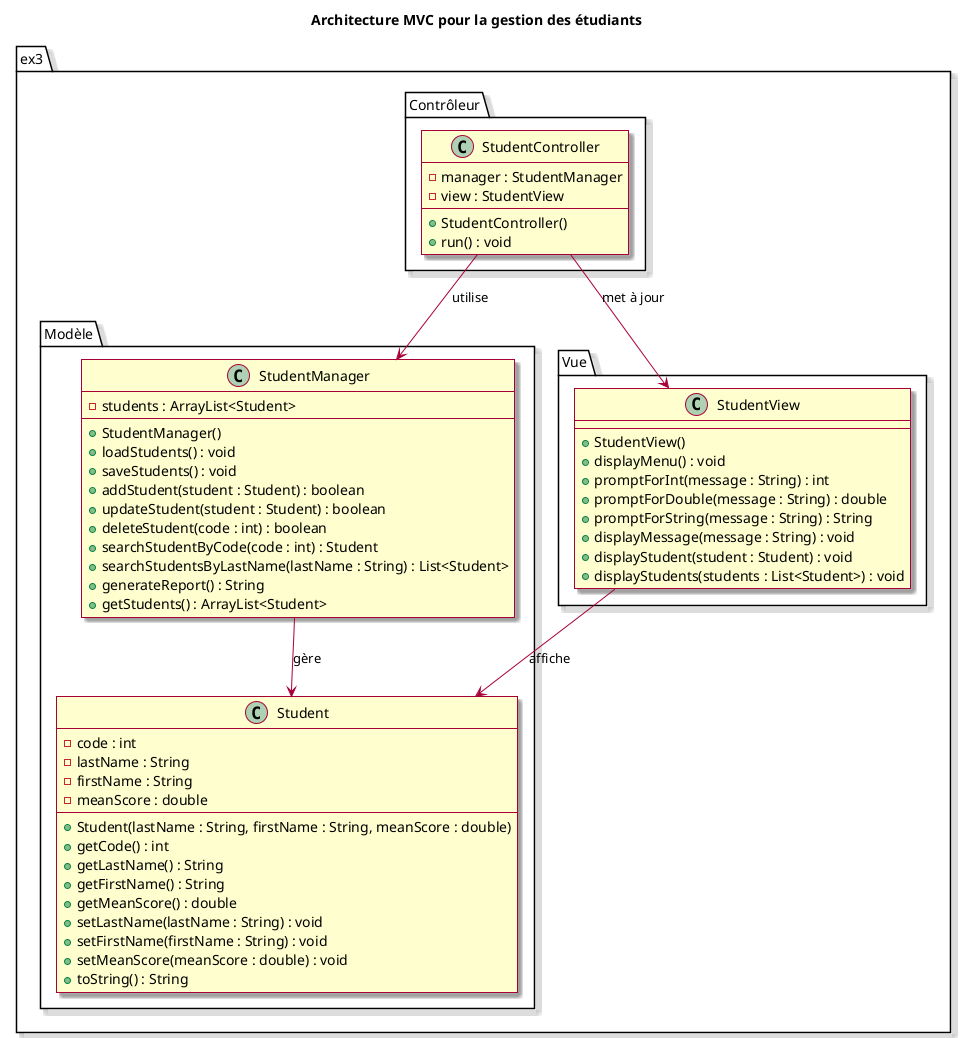 @startuml
title Architecture MVC pour la gestion des étudiants

skin rose

package "ex3" {
package "Modèle" {
    class Student {
      - code : int
      - lastName : String
      - firstName : String
      - meanScore : double
      + Student(lastName : String, firstName : String, meanScore : double)
      + getCode() : int
      + getLastName() : String
      + getFirstName() : String
      + getMeanScore() : double
      + setLastName(lastName : String) : void
      + setFirstName(firstName : String) : void
      + setMeanScore(meanScore : double) : void
      + toString() : String
    }
    class StudentManager {
      - students : ArrayList<Student>
      + StudentManager()
      + loadStudents() : void
      + saveStudents() : void
      + addStudent(student : Student) : boolean
      + updateStudent(student : Student) : boolean
      + deleteStudent(code : int) : boolean
      + searchStudentByCode(code : int) : Student
      + searchStudentsByLastName(lastName : String) : List<Student>
      + generateReport() : String
      + getStudents() : ArrayList<Student>
    }
}

package "Vue" {
    class StudentView {
      + StudentView()
      + displayMenu() : void
      + promptForInt(message : String) : int
      + promptForDouble(message : String) : double
      + promptForString(message : String) : String
      + displayMessage(message : String) : void
      + displayStudent(student : Student) : void
      + displayStudents(students : List<Student>) : void
    }
}

package "Contrôleur" {
    class StudentController {
      - manager : StudentManager
      - view : StudentView
      + StudentController()
      + run() : void
    }
}
}

StudentController --> StudentManager : "utilise"
StudentController --> StudentView : "met à jour"
StudentManager --> Student : "gère"
StudentView --> Student : "affiche"

@enduml
